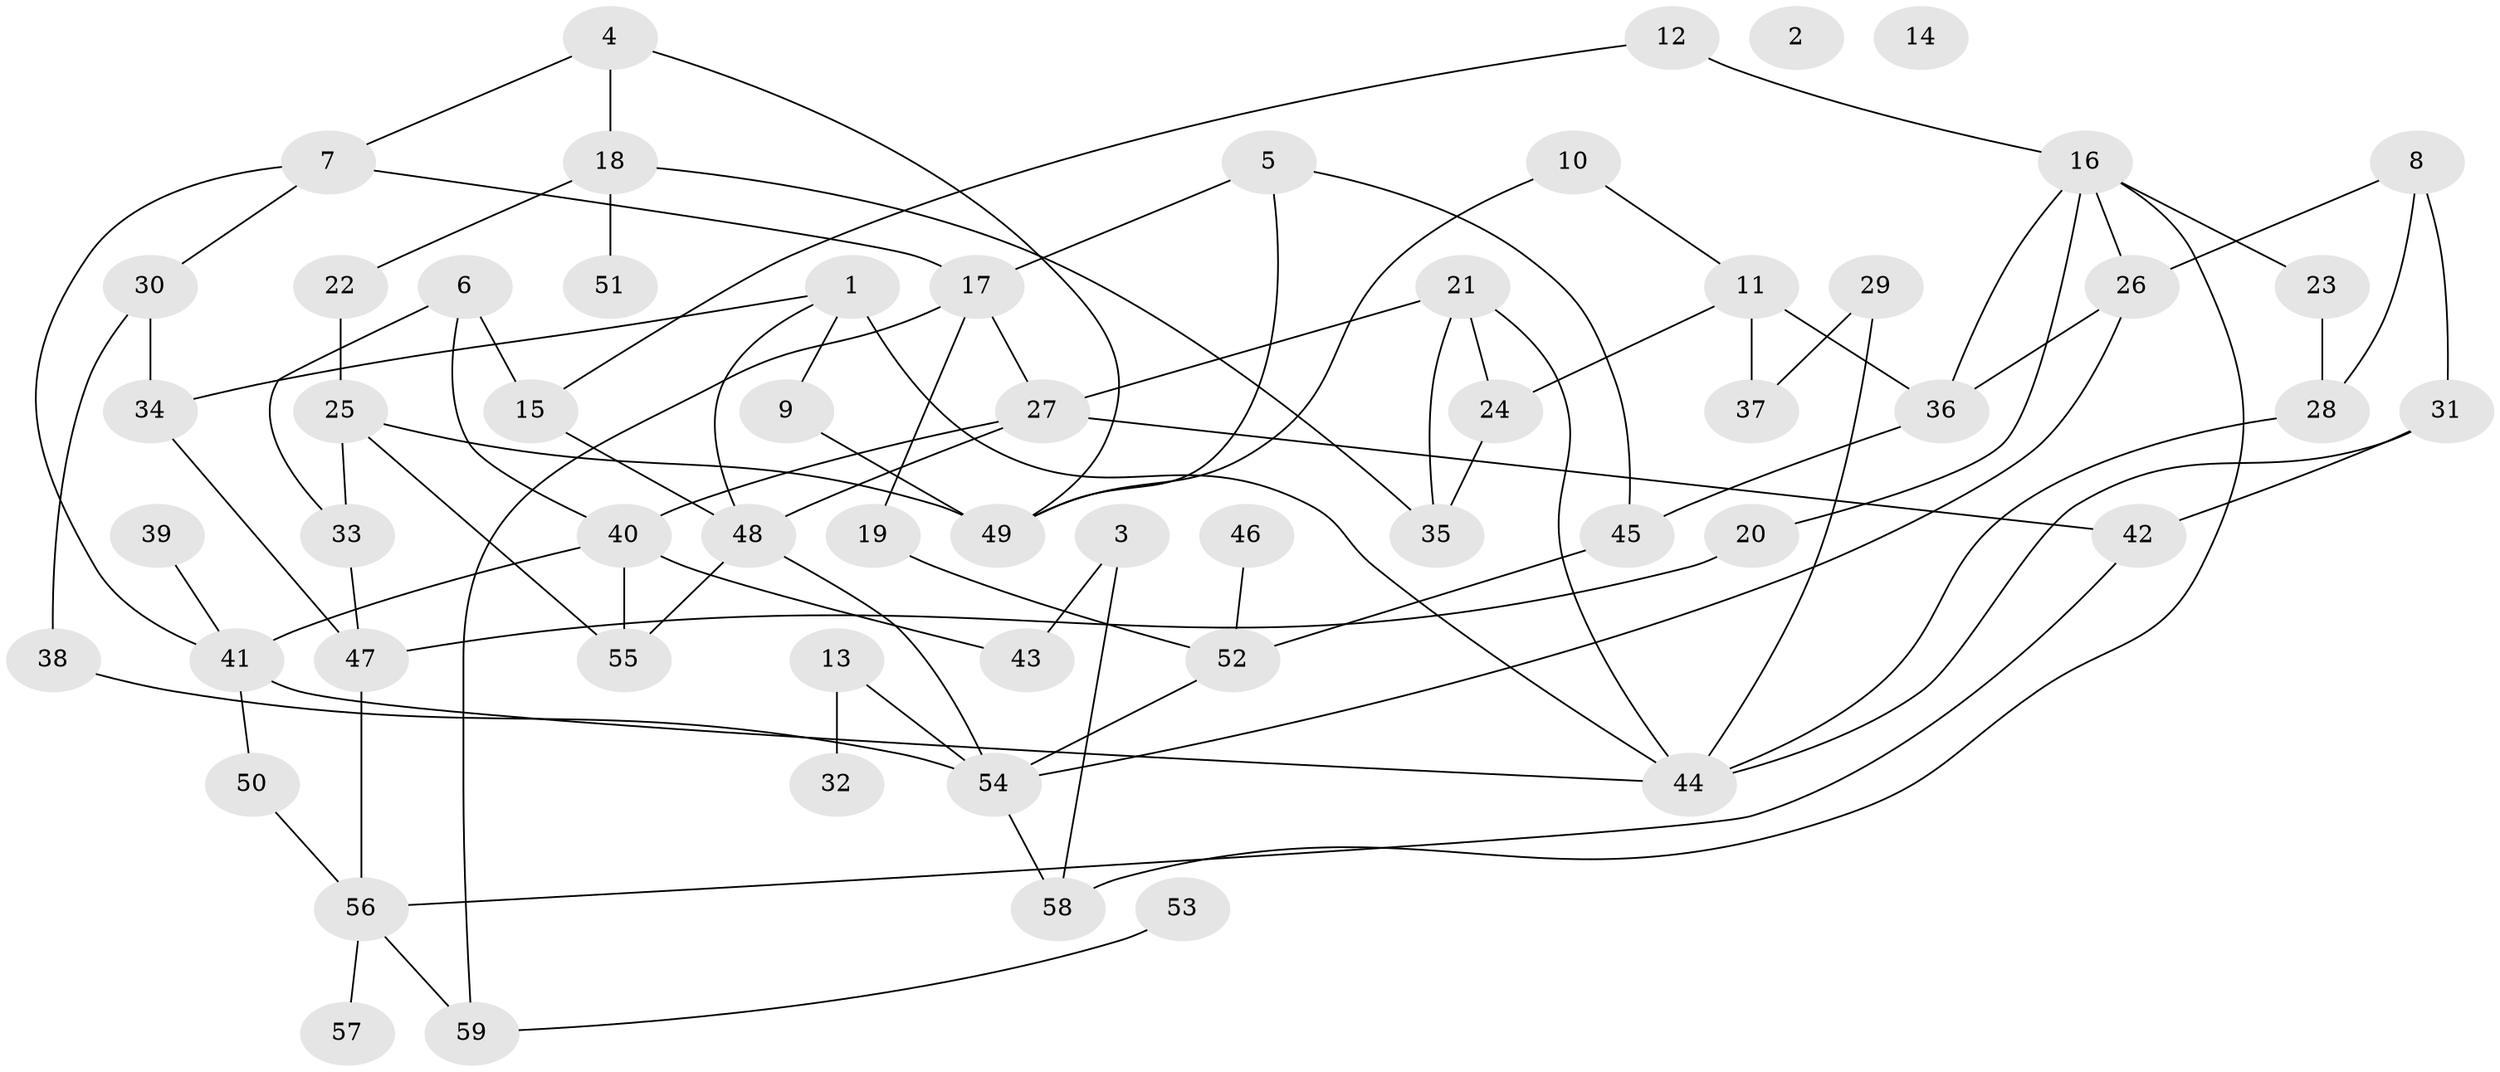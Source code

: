 // Generated by graph-tools (version 1.1) at 2025/00/03/09/25 03:00:42]
// undirected, 59 vertices, 89 edges
graph export_dot {
graph [start="1"]
  node [color=gray90,style=filled];
  1;
  2;
  3;
  4;
  5;
  6;
  7;
  8;
  9;
  10;
  11;
  12;
  13;
  14;
  15;
  16;
  17;
  18;
  19;
  20;
  21;
  22;
  23;
  24;
  25;
  26;
  27;
  28;
  29;
  30;
  31;
  32;
  33;
  34;
  35;
  36;
  37;
  38;
  39;
  40;
  41;
  42;
  43;
  44;
  45;
  46;
  47;
  48;
  49;
  50;
  51;
  52;
  53;
  54;
  55;
  56;
  57;
  58;
  59;
  1 -- 9;
  1 -- 34;
  1 -- 44;
  1 -- 48;
  3 -- 43;
  3 -- 58;
  4 -- 7;
  4 -- 18;
  4 -- 49;
  5 -- 17;
  5 -- 45;
  5 -- 49;
  6 -- 15;
  6 -- 33;
  6 -- 40;
  7 -- 17;
  7 -- 30;
  7 -- 41;
  8 -- 26;
  8 -- 28;
  8 -- 31;
  9 -- 49;
  10 -- 11;
  10 -- 49;
  11 -- 24;
  11 -- 36;
  11 -- 37;
  12 -- 15;
  12 -- 16;
  13 -- 32;
  13 -- 54;
  15 -- 48;
  16 -- 20;
  16 -- 23;
  16 -- 26;
  16 -- 36;
  16 -- 58;
  17 -- 19;
  17 -- 27;
  17 -- 59;
  18 -- 22;
  18 -- 35;
  18 -- 51;
  19 -- 52;
  20 -- 47;
  21 -- 24;
  21 -- 27;
  21 -- 35;
  21 -- 44;
  22 -- 25;
  23 -- 28;
  24 -- 35;
  25 -- 33;
  25 -- 49;
  25 -- 55;
  26 -- 36;
  26 -- 54;
  27 -- 40;
  27 -- 42;
  27 -- 48;
  28 -- 44;
  29 -- 37;
  29 -- 44;
  30 -- 34;
  30 -- 38;
  31 -- 42;
  31 -- 44;
  33 -- 47;
  34 -- 47;
  36 -- 45;
  38 -- 54;
  39 -- 41;
  40 -- 41;
  40 -- 43;
  40 -- 55;
  41 -- 44;
  41 -- 50;
  42 -- 56;
  45 -- 52;
  46 -- 52;
  47 -- 56;
  48 -- 54;
  48 -- 55;
  50 -- 56;
  52 -- 54;
  53 -- 59;
  54 -- 58;
  56 -- 57;
  56 -- 59;
}
